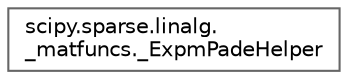 digraph "Graphical Class Hierarchy"
{
 // LATEX_PDF_SIZE
  bgcolor="transparent";
  edge [fontname=Helvetica,fontsize=10,labelfontname=Helvetica,labelfontsize=10];
  node [fontname=Helvetica,fontsize=10,shape=box,height=0.2,width=0.4];
  rankdir="LR";
  Node0 [id="Node000000",label="scipy.sparse.linalg.\l_matfuncs._ExpmPadeHelper",height=0.2,width=0.4,color="grey40", fillcolor="white", style="filled",URL="$da/d2c/classscipy_1_1sparse_1_1linalg_1_1__matfuncs_1_1__ExpmPadeHelper.html",tooltip=" "];
}

